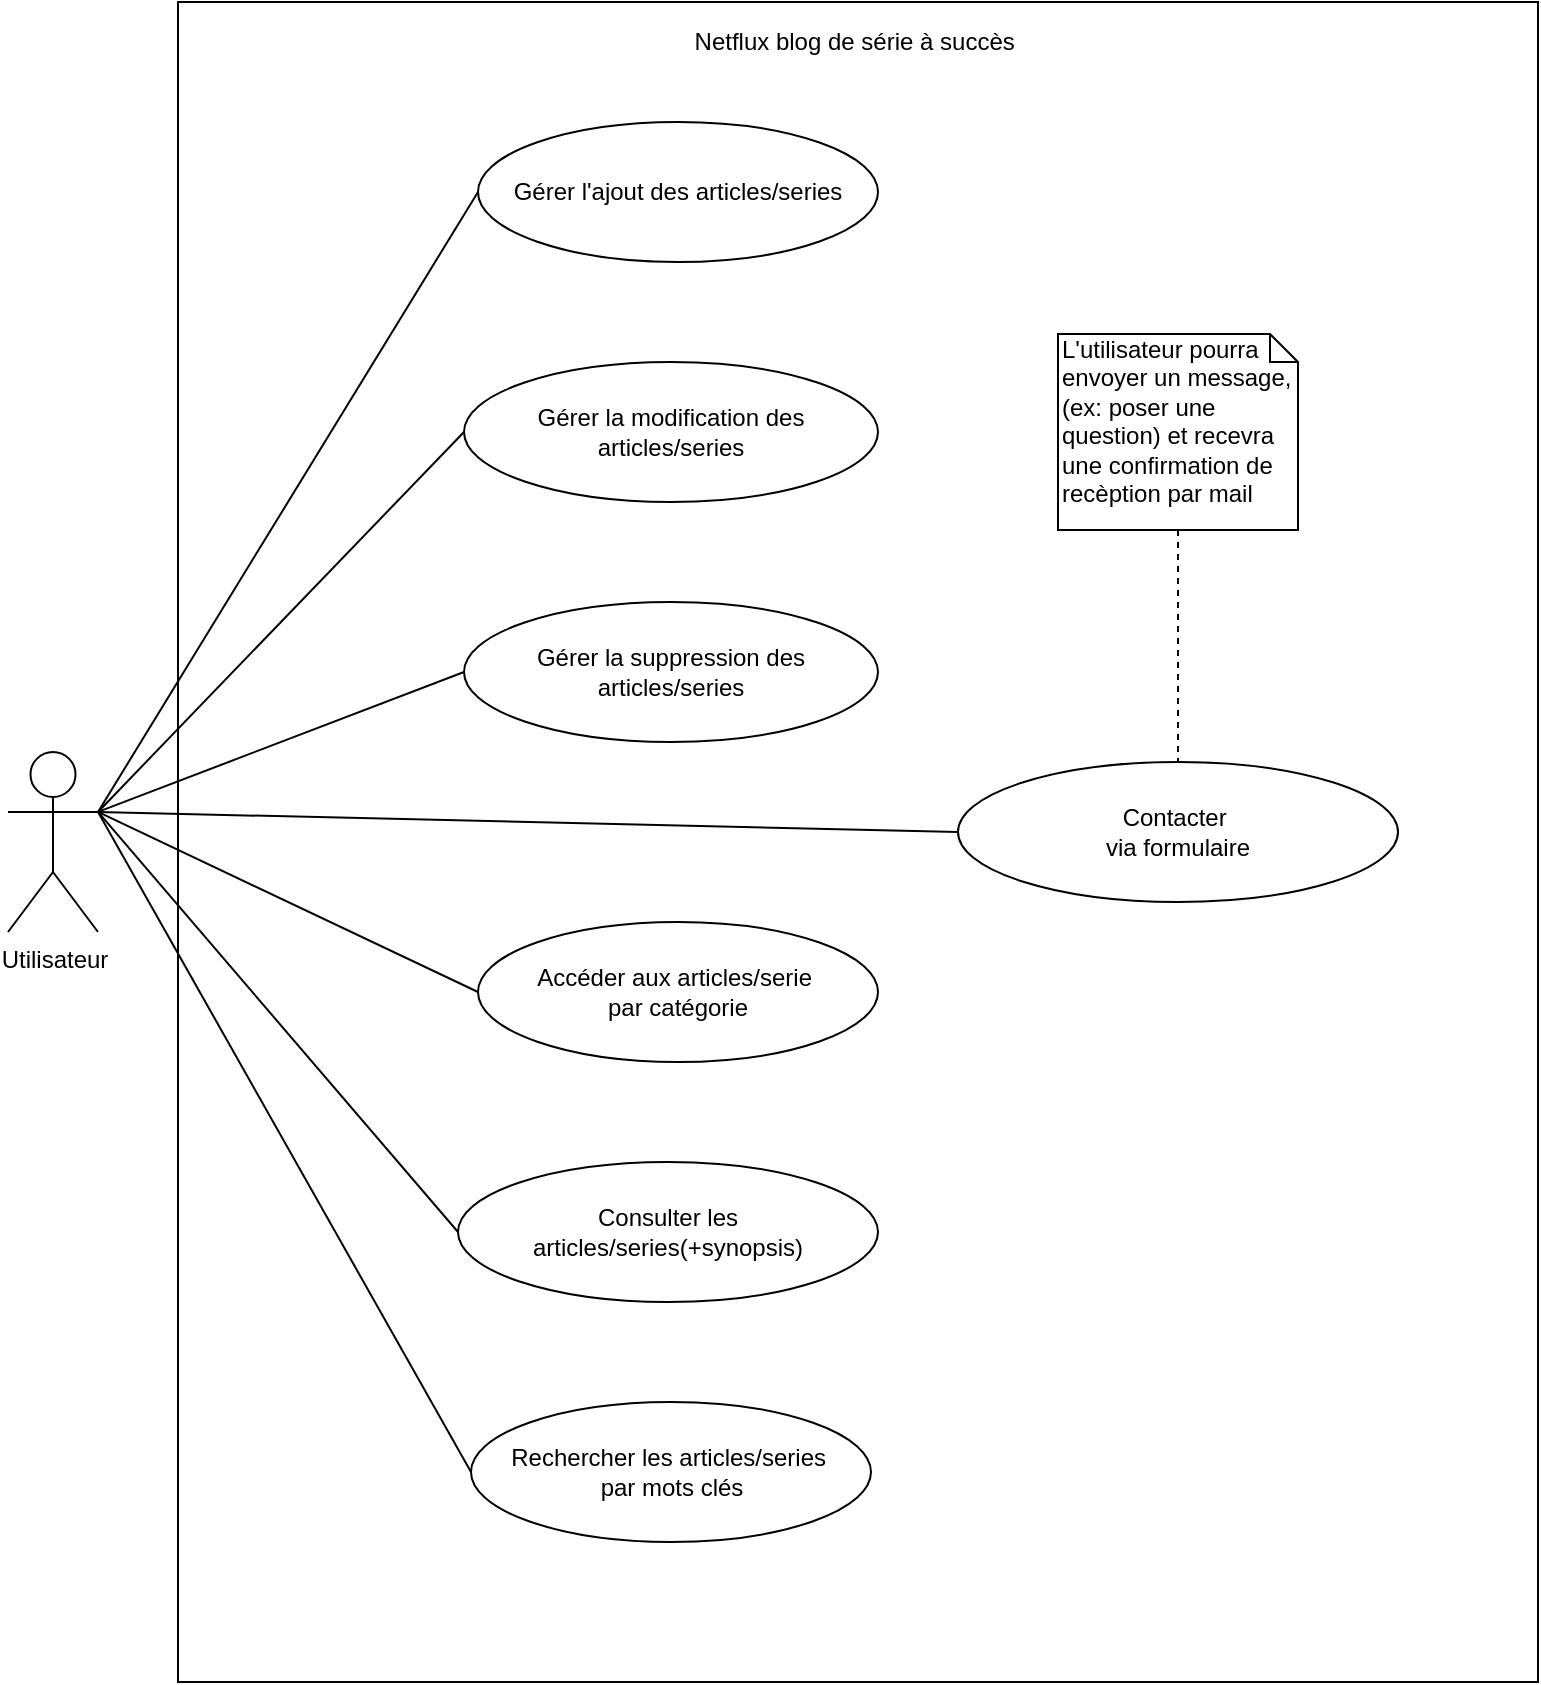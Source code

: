 <mxfile version="10.6.5" type="device"><diagram id="_Iowa83LHaLt-lJcnSNi" name="Page-1"><mxGraphModel dx="535" dy="510" grid="1" gridSize="10" guides="1" tooltips="1" connect="1" arrows="1" fold="1" page="1" pageScale="1" pageWidth="827" pageHeight="1169" math="0" shadow="0"><root><mxCell id="0"/><mxCell id="1" parent="0"/><mxCell id="4K6C4KJWxM0lMaULhxlc-1" value="Utilisateur" style="shape=umlActor;verticalLabelPosition=bottom;labelBackgroundColor=#ffffff;verticalAlign=top;html=1;outlineConnect=0;" parent="1" vertex="1"><mxGeometry x="35" y="395" width="45" height="90" as="geometry"/></mxCell><mxCell id="4K6C4KJWxM0lMaULhxlc-2" value="" style="rounded=0;whiteSpace=wrap;html=1;" parent="1" vertex="1"><mxGeometry x="120" y="20" width="680" height="840" as="geometry"/></mxCell><mxCell id="4K6C4KJWxM0lMaULhxlc-3" value="Gérer l'ajout des articles/series" style="ellipse;whiteSpace=wrap;html=1;" parent="1" vertex="1"><mxGeometry x="270" y="80" width="200" height="70" as="geometry"/></mxCell><mxCell id="4K6C4KJWxM0lMaULhxlc-4" value="Rechercher les articles/series&amp;nbsp;&lt;br&gt;par mots clés" style="ellipse;whiteSpace=wrap;html=1;" parent="1" vertex="1"><mxGeometry x="266.5" y="720" width="200" height="70" as="geometry"/></mxCell><mxCell id="4K6C4KJWxM0lMaULhxlc-5" value="Accéder aux articles/serie&amp;nbsp;&lt;br&gt;par catégorie&lt;br&gt;" style="ellipse;whiteSpace=wrap;html=1;" parent="1" vertex="1"><mxGeometry x="270" y="480" width="200" height="70" as="geometry"/></mxCell><mxCell id="4K6C4KJWxM0lMaULhxlc-7" value="&lt;br&gt;Consulter les articles/series(+synopsis)&lt;br&gt;&lt;br&gt;" style="ellipse;whiteSpace=wrap;html=1;" parent="1" vertex="1"><mxGeometry x="260" y="600" width="210" height="70" as="geometry"/></mxCell><mxCell id="4K6C4KJWxM0lMaULhxlc-8" value="Gérer la modification des articles/series" style="ellipse;whiteSpace=wrap;html=1;" parent="1" vertex="1"><mxGeometry x="263" y="200" width="207" height="70" as="geometry"/></mxCell><mxCell id="4K6C4KJWxM0lMaULhxlc-9" value="Gérer la suppression des articles/series" style="ellipse;whiteSpace=wrap;html=1;" parent="1" vertex="1"><mxGeometry x="263" y="320" width="207" height="70" as="geometry"/></mxCell><mxCell id="4K6C4KJWxM0lMaULhxlc-10" style="rounded=0;orthogonalLoop=1;jettySize=auto;html=1;exitX=1;exitY=0.333;exitDx=0;exitDy=0;exitPerimeter=0;endArrow=none;endFill=0;entryX=0;entryY=0.5;entryDx=0;entryDy=0;" parent="1" source="4K6C4KJWxM0lMaULhxlc-1" target="4K6C4KJWxM0lMaULhxlc-3" edge="1"><mxGeometry relative="1" as="geometry"/></mxCell><mxCell id="4K6C4KJWxM0lMaULhxlc-11" style="edgeStyle=none;rounded=0;orthogonalLoop=1;jettySize=auto;html=1;exitX=1;exitY=0.333;exitDx=0;exitDy=0;exitPerimeter=0;entryX=0;entryY=0.5;entryDx=0;entryDy=0;endArrow=none;endFill=0;" parent="1" source="4K6C4KJWxM0lMaULhxlc-1" target="4K6C4KJWxM0lMaULhxlc-8" edge="1"><mxGeometry relative="1" as="geometry"/></mxCell><mxCell id="4K6C4KJWxM0lMaULhxlc-12" style="edgeStyle=none;rounded=0;orthogonalLoop=1;jettySize=auto;html=1;exitX=1;exitY=0.333;exitDx=0;exitDy=0;exitPerimeter=0;entryX=0;entryY=0.5;entryDx=0;entryDy=0;endArrow=none;endFill=0;" parent="1" source="4K6C4KJWxM0lMaULhxlc-1" target="4K6C4KJWxM0lMaULhxlc-9" edge="1"><mxGeometry relative="1" as="geometry"/></mxCell><mxCell id="4K6C4KJWxM0lMaULhxlc-13" style="edgeStyle=none;rounded=0;orthogonalLoop=1;jettySize=auto;html=1;exitX=1;exitY=0.333;exitDx=0;exitDy=0;exitPerimeter=0;entryX=0;entryY=0.5;entryDx=0;entryDy=0;endArrow=none;endFill=0;" parent="1" source="4K6C4KJWxM0lMaULhxlc-1" target="4K6C4KJWxM0lMaULhxlc-5" edge="1"><mxGeometry relative="1" as="geometry"/></mxCell><mxCell id="4K6C4KJWxM0lMaULhxlc-14" style="edgeStyle=none;rounded=0;orthogonalLoop=1;jettySize=auto;html=1;exitX=1;exitY=0.333;exitDx=0;exitDy=0;exitPerimeter=0;entryX=0;entryY=0.5;entryDx=0;entryDy=0;endArrow=none;endFill=0;" parent="1" source="4K6C4KJWxM0lMaULhxlc-1" target="4K6C4KJWxM0lMaULhxlc-7" edge="1"><mxGeometry relative="1" as="geometry"/></mxCell><mxCell id="4K6C4KJWxM0lMaULhxlc-15" style="edgeStyle=none;rounded=0;orthogonalLoop=1;jettySize=auto;html=1;exitX=1;exitY=0.333;exitDx=0;exitDy=0;exitPerimeter=0;entryX=0;entryY=0.5;entryDx=0;entryDy=0;endArrow=none;endFill=0;" parent="1" source="4K6C4KJWxM0lMaULhxlc-1" target="4K6C4KJWxM0lMaULhxlc-4" edge="1"><mxGeometry relative="1" as="geometry"/></mxCell><mxCell id="4K6C4KJWxM0lMaULhxlc-16" value="Netflux blog de série à succès&amp;nbsp;" style="text;html=1;strokeColor=none;fillColor=none;align=center;verticalAlign=middle;whiteSpace=wrap;rounded=0;" parent="1" vertex="1"><mxGeometry x="340" y="30" width="240" height="20" as="geometry"/></mxCell><mxCell id="4K6C4KJWxM0lMaULhxlc-17" value="Contacter&amp;nbsp;&lt;br&gt;via formulaire&lt;br&gt;" style="ellipse;whiteSpace=wrap;html=1;" parent="1" vertex="1"><mxGeometry x="510" y="400" width="220" height="70" as="geometry"/></mxCell><mxCell id="4K6C4KJWxM0lMaULhxlc-18" style="edgeStyle=none;rounded=0;orthogonalLoop=1;jettySize=auto;html=1;exitX=1;exitY=0.333;exitDx=0;exitDy=0;exitPerimeter=0;entryX=0;entryY=0.5;entryDx=0;entryDy=0;endArrow=none;endFill=0;" parent="1" source="4K6C4KJWxM0lMaULhxlc-1" target="4K6C4KJWxM0lMaULhxlc-17" edge="1"><mxGeometry relative="1" as="geometry"/></mxCell><mxCell id="4K6C4KJWxM0lMaULhxlc-20" style="edgeStyle=none;rounded=0;orthogonalLoop=1;jettySize=auto;html=1;exitX=0.5;exitY=1;exitDx=0;exitDy=0;exitPerimeter=0;entryX=0.5;entryY=0;entryDx=0;entryDy=0;endArrow=none;endFill=0;dashed=1;" parent="1" source="4K6C4KJWxM0lMaULhxlc-19" target="4K6C4KJWxM0lMaULhxlc-17" edge="1"><mxGeometry relative="1" as="geometry"/></mxCell><mxCell id="4K6C4KJWxM0lMaULhxlc-19" value="L'utilisateur pourra envoyer un message, (ex: poser une question) et recevra une confirmation de recèption par mail&amp;nbsp;" style="shape=note;whiteSpace=wrap;html=1;size=14;verticalAlign=top;align=left;spacingTop=-6;" parent="1" vertex="1"><mxGeometry x="560" y="186" width="120" height="98" as="geometry"/></mxCell></root></mxGraphModel></diagram></mxfile>